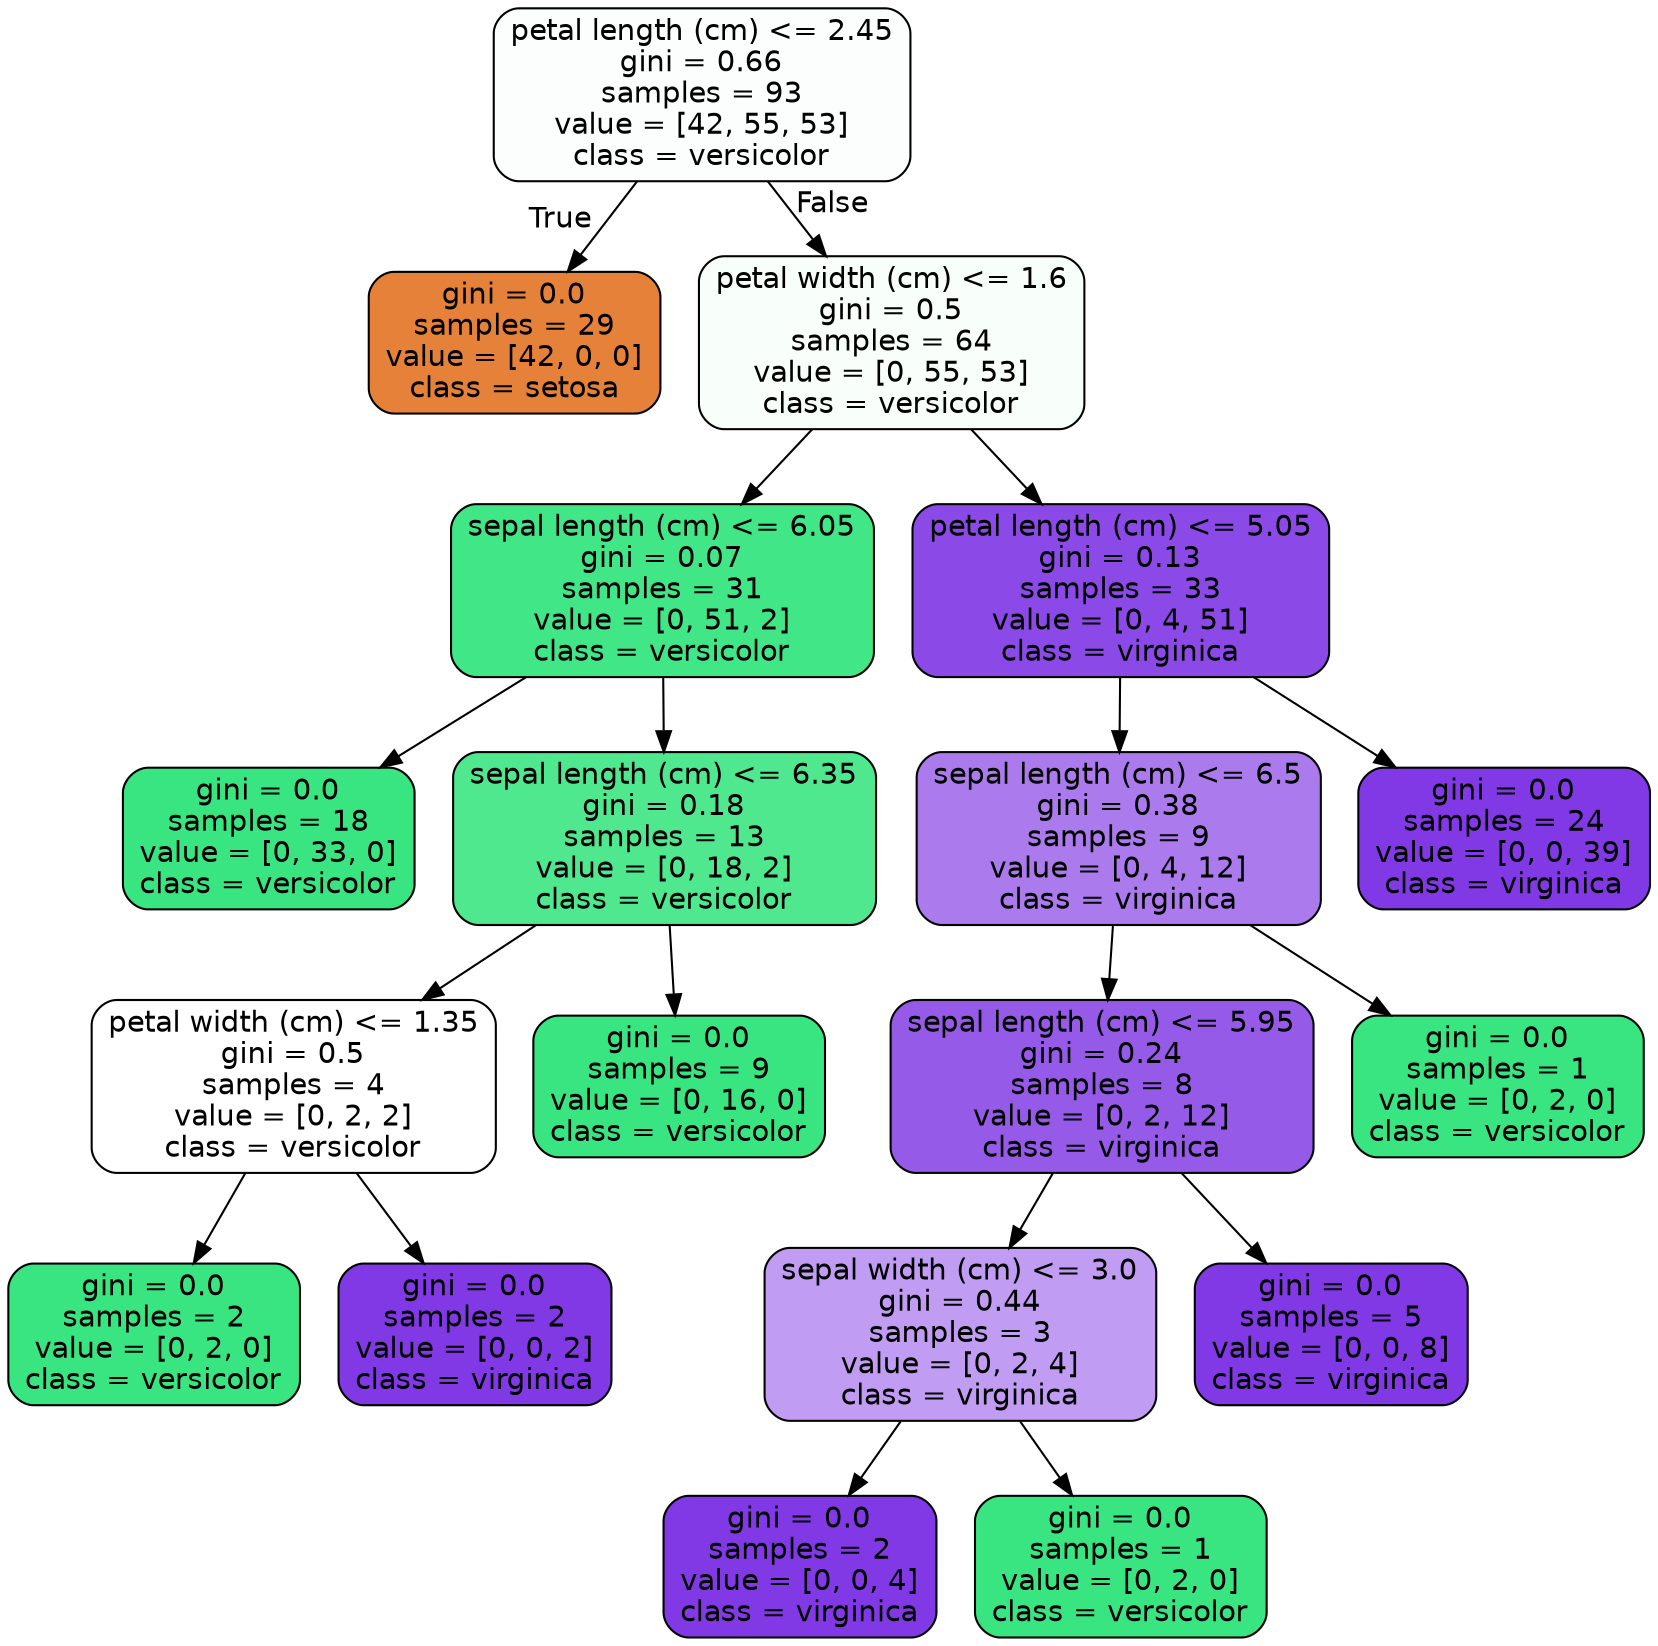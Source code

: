 digraph Tree {
node [shape=box, style="filled, rounded", color="black", fontname=helvetica] ;
edge [fontname=helvetica] ;
0 [label="petal length (cm) <= 2.45\ngini = 0.66\nsamples = 93\nvalue = [42, 55, 53]\nclass = versicolor", fillcolor="#fbfefc"] ;
1 [label="gini = 0.0\nsamples = 29\nvalue = [42, 0, 0]\nclass = setosa", fillcolor="#e58139"] ;
0 -> 1 [labeldistance=2.5, labelangle=45, headlabel="True"] ;
2 [label="petal width (cm) <= 1.6\ngini = 0.5\nsamples = 64\nvalue = [0, 55, 53]\nclass = versicolor", fillcolor="#f8fefa"] ;
0 -> 2 [labeldistance=2.5, labelangle=-45, headlabel="False"] ;
3 [label="sepal length (cm) <= 6.05\ngini = 0.07\nsamples = 31\nvalue = [0, 51, 2]\nclass = versicolor", fillcolor="#41e686"] ;
2 -> 3 ;
4 [label="gini = 0.0\nsamples = 18\nvalue = [0, 33, 0]\nclass = versicolor", fillcolor="#39e581"] ;
3 -> 4 ;
5 [label="sepal length (cm) <= 6.35\ngini = 0.18\nsamples = 13\nvalue = [0, 18, 2]\nclass = versicolor", fillcolor="#4fe88f"] ;
3 -> 5 ;
6 [label="petal width (cm) <= 1.35\ngini = 0.5\nsamples = 4\nvalue = [0, 2, 2]\nclass = versicolor", fillcolor="#ffffff"] ;
5 -> 6 ;
7 [label="gini = 0.0\nsamples = 2\nvalue = [0, 2, 0]\nclass = versicolor", fillcolor="#39e581"] ;
6 -> 7 ;
8 [label="gini = 0.0\nsamples = 2\nvalue = [0, 0, 2]\nclass = virginica", fillcolor="#8139e5"] ;
6 -> 8 ;
9 [label="gini = 0.0\nsamples = 9\nvalue = [0, 16, 0]\nclass = versicolor", fillcolor="#39e581"] ;
5 -> 9 ;
10 [label="petal length (cm) <= 5.05\ngini = 0.13\nsamples = 33\nvalue = [0, 4, 51]\nclass = virginica", fillcolor="#8b49e7"] ;
2 -> 10 ;
11 [label="sepal length (cm) <= 6.5\ngini = 0.38\nsamples = 9\nvalue = [0, 4, 12]\nclass = virginica", fillcolor="#ab7bee"] ;
10 -> 11 ;
12 [label="sepal length (cm) <= 5.95\ngini = 0.24\nsamples = 8\nvalue = [0, 2, 12]\nclass = virginica", fillcolor="#965ae9"] ;
11 -> 12 ;
13 [label="sepal width (cm) <= 3.0\ngini = 0.44\nsamples = 3\nvalue = [0, 2, 4]\nclass = virginica", fillcolor="#c09cf2"] ;
12 -> 13 ;
14 [label="gini = 0.0\nsamples = 2\nvalue = [0, 0, 4]\nclass = virginica", fillcolor="#8139e5"] ;
13 -> 14 ;
15 [label="gini = 0.0\nsamples = 1\nvalue = [0, 2, 0]\nclass = versicolor", fillcolor="#39e581"] ;
13 -> 15 ;
16 [label="gini = 0.0\nsamples = 5\nvalue = [0, 0, 8]\nclass = virginica", fillcolor="#8139e5"] ;
12 -> 16 ;
17 [label="gini = 0.0\nsamples = 1\nvalue = [0, 2, 0]\nclass = versicolor", fillcolor="#39e581"] ;
11 -> 17 ;
18 [label="gini = 0.0\nsamples = 24\nvalue = [0, 0, 39]\nclass = virginica", fillcolor="#8139e5"] ;
10 -> 18 ;
}